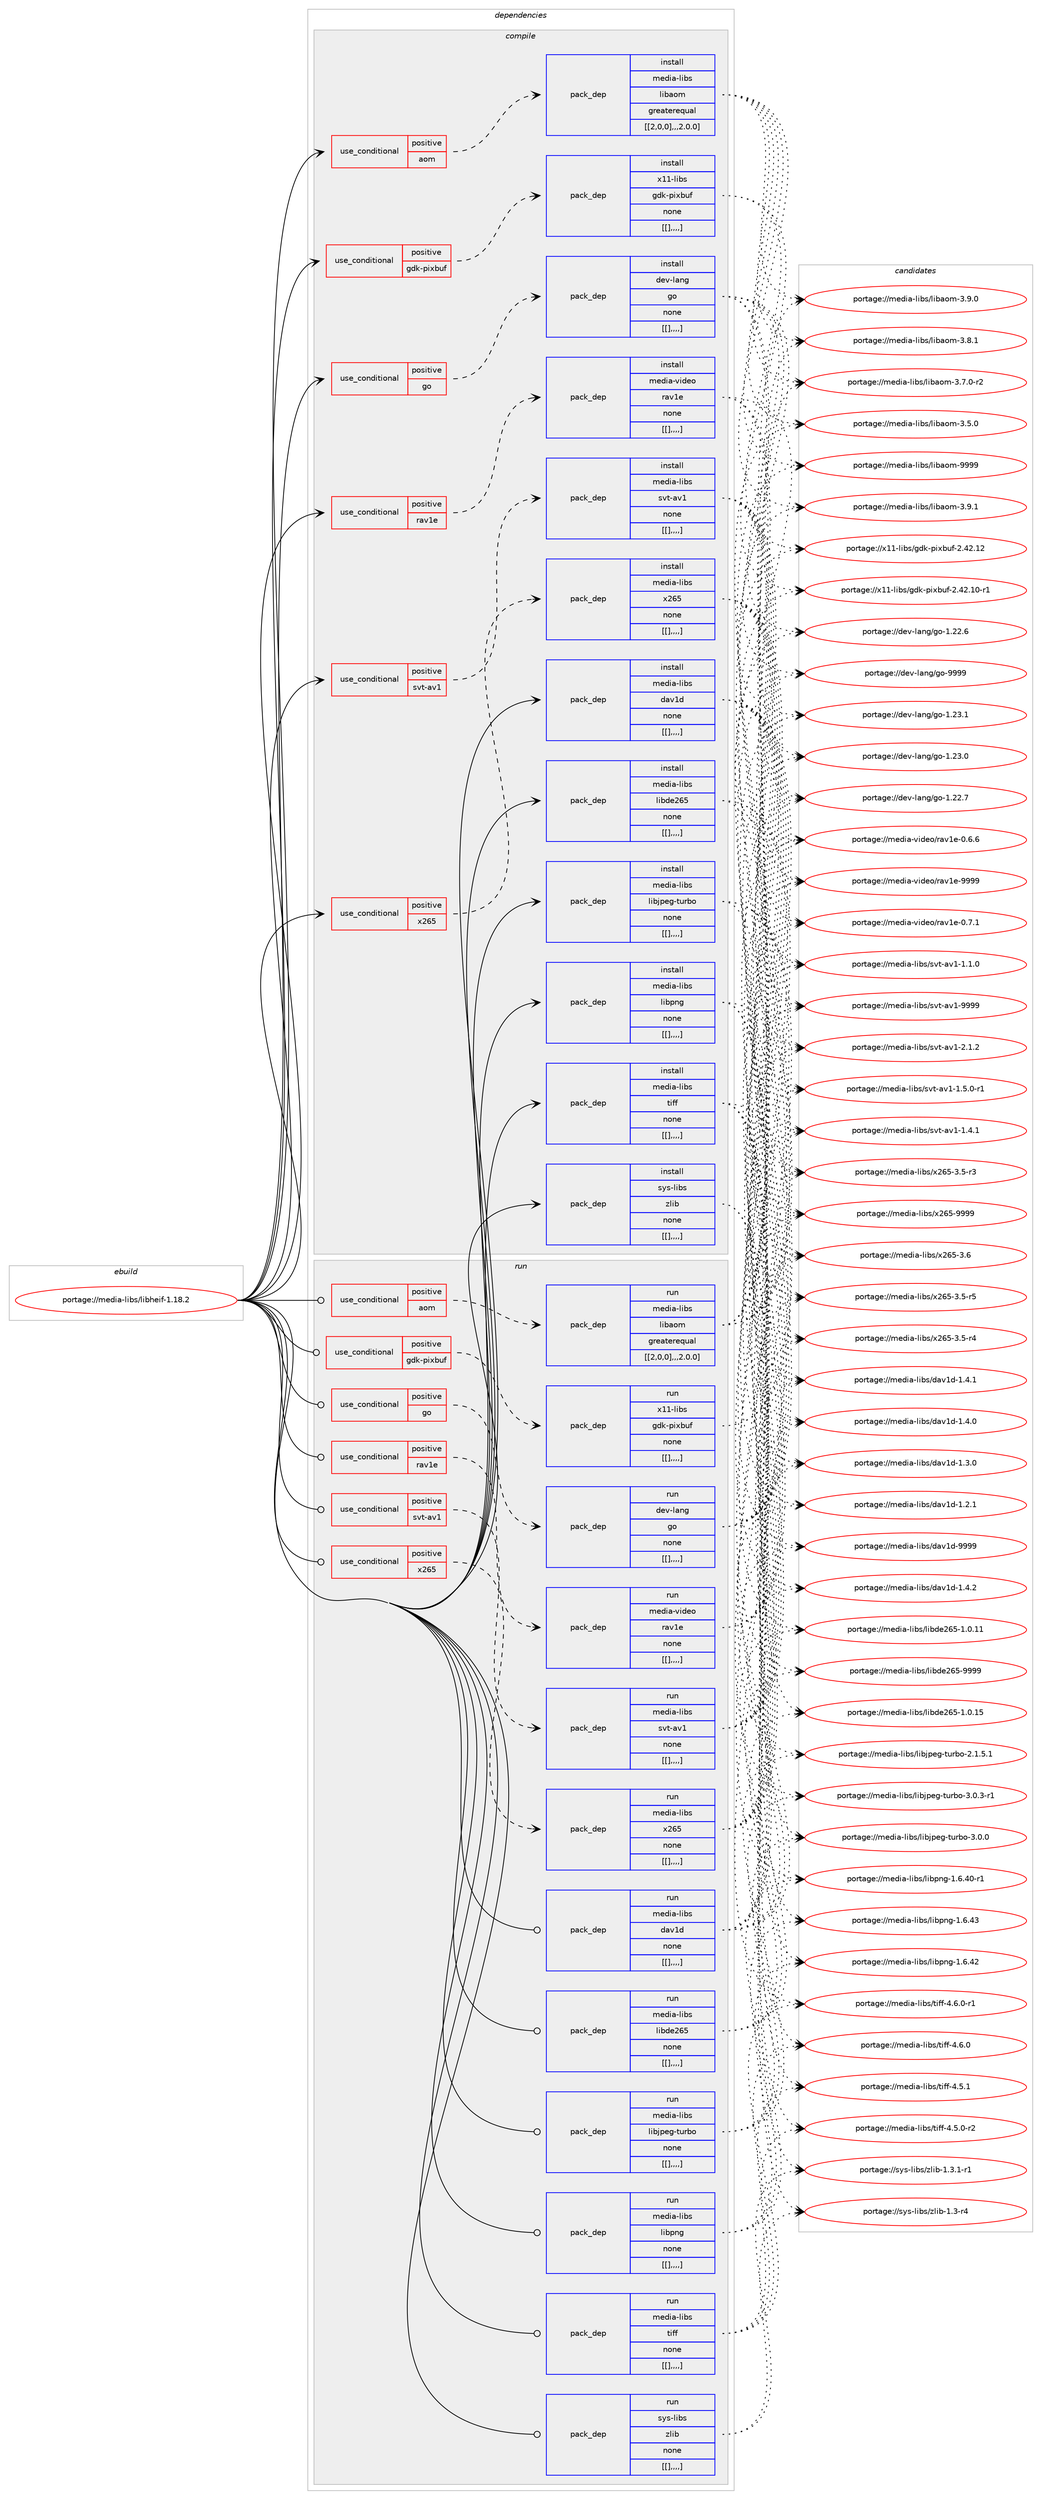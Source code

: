 digraph prolog {

# *************
# Graph options
# *************

newrank=true;
concentrate=true;
compound=true;
graph [rankdir=LR,fontname=Helvetica,fontsize=10,ranksep=1.5];#, ranksep=2.5, nodesep=0.2];
edge  [arrowhead=vee];
node  [fontname=Helvetica,fontsize=10];

# **********
# The ebuild
# **********

subgraph cluster_leftcol {
color=gray;
label=<<i>ebuild</i>>;
id [label="portage://media-libs/libheif-1.18.2", color=red, width=4, href="../media-libs/libheif-1.18.2.svg"];
}

# ****************
# The dependencies
# ****************

subgraph cluster_midcol {
color=gray;
label=<<i>dependencies</i>>;
subgraph cluster_compile {
fillcolor="#eeeeee";
style=filled;
label=<<i>compile</i>>;
subgraph cond78778 {
dependency314861 [label=<<TABLE BORDER="0" CELLBORDER="1" CELLSPACING="0" CELLPADDING="4"><TR><TD ROWSPAN="3" CELLPADDING="10">use_conditional</TD></TR><TR><TD>positive</TD></TR><TR><TD>aom</TD></TR></TABLE>>, shape=none, color=red];
subgraph pack233551 {
dependency314862 [label=<<TABLE BORDER="0" CELLBORDER="1" CELLSPACING="0" CELLPADDING="4" WIDTH="220"><TR><TD ROWSPAN="6" CELLPADDING="30">pack_dep</TD></TR><TR><TD WIDTH="110">install</TD></TR><TR><TD>media-libs</TD></TR><TR><TD>libaom</TD></TR><TR><TD>greaterequal</TD></TR><TR><TD>[[2,0,0],,,2.0.0]</TD></TR></TABLE>>, shape=none, color=blue];
}
dependency314861:e -> dependency314862:w [weight=20,style="dashed",arrowhead="vee"];
}
id:e -> dependency314861:w [weight=20,style="solid",arrowhead="vee"];
subgraph cond78779 {
dependency314863 [label=<<TABLE BORDER="0" CELLBORDER="1" CELLSPACING="0" CELLPADDING="4"><TR><TD ROWSPAN="3" CELLPADDING="10">use_conditional</TD></TR><TR><TD>positive</TD></TR><TR><TD>gdk-pixbuf</TD></TR></TABLE>>, shape=none, color=red];
subgraph pack233552 {
dependency314864 [label=<<TABLE BORDER="0" CELLBORDER="1" CELLSPACING="0" CELLPADDING="4" WIDTH="220"><TR><TD ROWSPAN="6" CELLPADDING="30">pack_dep</TD></TR><TR><TD WIDTH="110">install</TD></TR><TR><TD>x11-libs</TD></TR><TR><TD>gdk-pixbuf</TD></TR><TR><TD>none</TD></TR><TR><TD>[[],,,,]</TD></TR></TABLE>>, shape=none, color=blue];
}
dependency314863:e -> dependency314864:w [weight=20,style="dashed",arrowhead="vee"];
}
id:e -> dependency314863:w [weight=20,style="solid",arrowhead="vee"];
subgraph cond78780 {
dependency314865 [label=<<TABLE BORDER="0" CELLBORDER="1" CELLSPACING="0" CELLPADDING="4"><TR><TD ROWSPAN="3" CELLPADDING="10">use_conditional</TD></TR><TR><TD>positive</TD></TR><TR><TD>go</TD></TR></TABLE>>, shape=none, color=red];
subgraph pack233553 {
dependency314866 [label=<<TABLE BORDER="0" CELLBORDER="1" CELLSPACING="0" CELLPADDING="4" WIDTH="220"><TR><TD ROWSPAN="6" CELLPADDING="30">pack_dep</TD></TR><TR><TD WIDTH="110">install</TD></TR><TR><TD>dev-lang</TD></TR><TR><TD>go</TD></TR><TR><TD>none</TD></TR><TR><TD>[[],,,,]</TD></TR></TABLE>>, shape=none, color=blue];
}
dependency314865:e -> dependency314866:w [weight=20,style="dashed",arrowhead="vee"];
}
id:e -> dependency314865:w [weight=20,style="solid",arrowhead="vee"];
subgraph cond78781 {
dependency314867 [label=<<TABLE BORDER="0" CELLBORDER="1" CELLSPACING="0" CELLPADDING="4"><TR><TD ROWSPAN="3" CELLPADDING="10">use_conditional</TD></TR><TR><TD>positive</TD></TR><TR><TD>rav1e</TD></TR></TABLE>>, shape=none, color=red];
subgraph pack233554 {
dependency314868 [label=<<TABLE BORDER="0" CELLBORDER="1" CELLSPACING="0" CELLPADDING="4" WIDTH="220"><TR><TD ROWSPAN="6" CELLPADDING="30">pack_dep</TD></TR><TR><TD WIDTH="110">install</TD></TR><TR><TD>media-video</TD></TR><TR><TD>rav1e</TD></TR><TR><TD>none</TD></TR><TR><TD>[[],,,,]</TD></TR></TABLE>>, shape=none, color=blue];
}
dependency314867:e -> dependency314868:w [weight=20,style="dashed",arrowhead="vee"];
}
id:e -> dependency314867:w [weight=20,style="solid",arrowhead="vee"];
subgraph cond78782 {
dependency314869 [label=<<TABLE BORDER="0" CELLBORDER="1" CELLSPACING="0" CELLPADDING="4"><TR><TD ROWSPAN="3" CELLPADDING="10">use_conditional</TD></TR><TR><TD>positive</TD></TR><TR><TD>svt-av1</TD></TR></TABLE>>, shape=none, color=red];
subgraph pack233555 {
dependency314870 [label=<<TABLE BORDER="0" CELLBORDER="1" CELLSPACING="0" CELLPADDING="4" WIDTH="220"><TR><TD ROWSPAN="6" CELLPADDING="30">pack_dep</TD></TR><TR><TD WIDTH="110">install</TD></TR><TR><TD>media-libs</TD></TR><TR><TD>svt-av1</TD></TR><TR><TD>none</TD></TR><TR><TD>[[],,,,]</TD></TR></TABLE>>, shape=none, color=blue];
}
dependency314869:e -> dependency314870:w [weight=20,style="dashed",arrowhead="vee"];
}
id:e -> dependency314869:w [weight=20,style="solid",arrowhead="vee"];
subgraph cond78783 {
dependency314871 [label=<<TABLE BORDER="0" CELLBORDER="1" CELLSPACING="0" CELLPADDING="4"><TR><TD ROWSPAN="3" CELLPADDING="10">use_conditional</TD></TR><TR><TD>positive</TD></TR><TR><TD>x265</TD></TR></TABLE>>, shape=none, color=red];
subgraph pack233556 {
dependency314872 [label=<<TABLE BORDER="0" CELLBORDER="1" CELLSPACING="0" CELLPADDING="4" WIDTH="220"><TR><TD ROWSPAN="6" CELLPADDING="30">pack_dep</TD></TR><TR><TD WIDTH="110">install</TD></TR><TR><TD>media-libs</TD></TR><TR><TD>x265</TD></TR><TR><TD>none</TD></TR><TR><TD>[[],,,,]</TD></TR></TABLE>>, shape=none, color=blue];
}
dependency314871:e -> dependency314872:w [weight=20,style="dashed",arrowhead="vee"];
}
id:e -> dependency314871:w [weight=20,style="solid",arrowhead="vee"];
subgraph pack233557 {
dependency314873 [label=<<TABLE BORDER="0" CELLBORDER="1" CELLSPACING="0" CELLPADDING="4" WIDTH="220"><TR><TD ROWSPAN="6" CELLPADDING="30">pack_dep</TD></TR><TR><TD WIDTH="110">install</TD></TR><TR><TD>media-libs</TD></TR><TR><TD>dav1d</TD></TR><TR><TD>none</TD></TR><TR><TD>[[],,,,]</TD></TR></TABLE>>, shape=none, color=blue];
}
id:e -> dependency314873:w [weight=20,style="solid",arrowhead="vee"];
subgraph pack233558 {
dependency314874 [label=<<TABLE BORDER="0" CELLBORDER="1" CELLSPACING="0" CELLPADDING="4" WIDTH="220"><TR><TD ROWSPAN="6" CELLPADDING="30">pack_dep</TD></TR><TR><TD WIDTH="110">install</TD></TR><TR><TD>media-libs</TD></TR><TR><TD>libde265</TD></TR><TR><TD>none</TD></TR><TR><TD>[[],,,,]</TD></TR></TABLE>>, shape=none, color=blue];
}
id:e -> dependency314874:w [weight=20,style="solid",arrowhead="vee"];
subgraph pack233559 {
dependency314875 [label=<<TABLE BORDER="0" CELLBORDER="1" CELLSPACING="0" CELLPADDING="4" WIDTH="220"><TR><TD ROWSPAN="6" CELLPADDING="30">pack_dep</TD></TR><TR><TD WIDTH="110">install</TD></TR><TR><TD>media-libs</TD></TR><TR><TD>libjpeg-turbo</TD></TR><TR><TD>none</TD></TR><TR><TD>[[],,,,]</TD></TR></TABLE>>, shape=none, color=blue];
}
id:e -> dependency314875:w [weight=20,style="solid",arrowhead="vee"];
subgraph pack233560 {
dependency314876 [label=<<TABLE BORDER="0" CELLBORDER="1" CELLSPACING="0" CELLPADDING="4" WIDTH="220"><TR><TD ROWSPAN="6" CELLPADDING="30">pack_dep</TD></TR><TR><TD WIDTH="110">install</TD></TR><TR><TD>media-libs</TD></TR><TR><TD>libpng</TD></TR><TR><TD>none</TD></TR><TR><TD>[[],,,,]</TD></TR></TABLE>>, shape=none, color=blue];
}
id:e -> dependency314876:w [weight=20,style="solid",arrowhead="vee"];
subgraph pack233561 {
dependency314877 [label=<<TABLE BORDER="0" CELLBORDER="1" CELLSPACING="0" CELLPADDING="4" WIDTH="220"><TR><TD ROWSPAN="6" CELLPADDING="30">pack_dep</TD></TR><TR><TD WIDTH="110">install</TD></TR><TR><TD>media-libs</TD></TR><TR><TD>tiff</TD></TR><TR><TD>none</TD></TR><TR><TD>[[],,,,]</TD></TR></TABLE>>, shape=none, color=blue];
}
id:e -> dependency314877:w [weight=20,style="solid",arrowhead="vee"];
subgraph pack233562 {
dependency314878 [label=<<TABLE BORDER="0" CELLBORDER="1" CELLSPACING="0" CELLPADDING="4" WIDTH="220"><TR><TD ROWSPAN="6" CELLPADDING="30">pack_dep</TD></TR><TR><TD WIDTH="110">install</TD></TR><TR><TD>sys-libs</TD></TR><TR><TD>zlib</TD></TR><TR><TD>none</TD></TR><TR><TD>[[],,,,]</TD></TR></TABLE>>, shape=none, color=blue];
}
id:e -> dependency314878:w [weight=20,style="solid",arrowhead="vee"];
}
subgraph cluster_compileandrun {
fillcolor="#eeeeee";
style=filled;
label=<<i>compile and run</i>>;
}
subgraph cluster_run {
fillcolor="#eeeeee";
style=filled;
label=<<i>run</i>>;
subgraph cond78784 {
dependency314879 [label=<<TABLE BORDER="0" CELLBORDER="1" CELLSPACING="0" CELLPADDING="4"><TR><TD ROWSPAN="3" CELLPADDING="10">use_conditional</TD></TR><TR><TD>positive</TD></TR><TR><TD>aom</TD></TR></TABLE>>, shape=none, color=red];
subgraph pack233563 {
dependency314880 [label=<<TABLE BORDER="0" CELLBORDER="1" CELLSPACING="0" CELLPADDING="4" WIDTH="220"><TR><TD ROWSPAN="6" CELLPADDING="30">pack_dep</TD></TR><TR><TD WIDTH="110">run</TD></TR><TR><TD>media-libs</TD></TR><TR><TD>libaom</TD></TR><TR><TD>greaterequal</TD></TR><TR><TD>[[2,0,0],,,2.0.0]</TD></TR></TABLE>>, shape=none, color=blue];
}
dependency314879:e -> dependency314880:w [weight=20,style="dashed",arrowhead="vee"];
}
id:e -> dependency314879:w [weight=20,style="solid",arrowhead="odot"];
subgraph cond78785 {
dependency314881 [label=<<TABLE BORDER="0" CELLBORDER="1" CELLSPACING="0" CELLPADDING="4"><TR><TD ROWSPAN="3" CELLPADDING="10">use_conditional</TD></TR><TR><TD>positive</TD></TR><TR><TD>gdk-pixbuf</TD></TR></TABLE>>, shape=none, color=red];
subgraph pack233564 {
dependency314882 [label=<<TABLE BORDER="0" CELLBORDER="1" CELLSPACING="0" CELLPADDING="4" WIDTH="220"><TR><TD ROWSPAN="6" CELLPADDING="30">pack_dep</TD></TR><TR><TD WIDTH="110">run</TD></TR><TR><TD>x11-libs</TD></TR><TR><TD>gdk-pixbuf</TD></TR><TR><TD>none</TD></TR><TR><TD>[[],,,,]</TD></TR></TABLE>>, shape=none, color=blue];
}
dependency314881:e -> dependency314882:w [weight=20,style="dashed",arrowhead="vee"];
}
id:e -> dependency314881:w [weight=20,style="solid",arrowhead="odot"];
subgraph cond78786 {
dependency314883 [label=<<TABLE BORDER="0" CELLBORDER="1" CELLSPACING="0" CELLPADDING="4"><TR><TD ROWSPAN="3" CELLPADDING="10">use_conditional</TD></TR><TR><TD>positive</TD></TR><TR><TD>go</TD></TR></TABLE>>, shape=none, color=red];
subgraph pack233565 {
dependency314884 [label=<<TABLE BORDER="0" CELLBORDER="1" CELLSPACING="0" CELLPADDING="4" WIDTH="220"><TR><TD ROWSPAN="6" CELLPADDING="30">pack_dep</TD></TR><TR><TD WIDTH="110">run</TD></TR><TR><TD>dev-lang</TD></TR><TR><TD>go</TD></TR><TR><TD>none</TD></TR><TR><TD>[[],,,,]</TD></TR></TABLE>>, shape=none, color=blue];
}
dependency314883:e -> dependency314884:w [weight=20,style="dashed",arrowhead="vee"];
}
id:e -> dependency314883:w [weight=20,style="solid",arrowhead="odot"];
subgraph cond78787 {
dependency314885 [label=<<TABLE BORDER="0" CELLBORDER="1" CELLSPACING="0" CELLPADDING="4"><TR><TD ROWSPAN="3" CELLPADDING="10">use_conditional</TD></TR><TR><TD>positive</TD></TR><TR><TD>rav1e</TD></TR></TABLE>>, shape=none, color=red];
subgraph pack233566 {
dependency314886 [label=<<TABLE BORDER="0" CELLBORDER="1" CELLSPACING="0" CELLPADDING="4" WIDTH="220"><TR><TD ROWSPAN="6" CELLPADDING="30">pack_dep</TD></TR><TR><TD WIDTH="110">run</TD></TR><TR><TD>media-video</TD></TR><TR><TD>rav1e</TD></TR><TR><TD>none</TD></TR><TR><TD>[[],,,,]</TD></TR></TABLE>>, shape=none, color=blue];
}
dependency314885:e -> dependency314886:w [weight=20,style="dashed",arrowhead="vee"];
}
id:e -> dependency314885:w [weight=20,style="solid",arrowhead="odot"];
subgraph cond78788 {
dependency314887 [label=<<TABLE BORDER="0" CELLBORDER="1" CELLSPACING="0" CELLPADDING="4"><TR><TD ROWSPAN="3" CELLPADDING="10">use_conditional</TD></TR><TR><TD>positive</TD></TR><TR><TD>svt-av1</TD></TR></TABLE>>, shape=none, color=red];
subgraph pack233567 {
dependency314888 [label=<<TABLE BORDER="0" CELLBORDER="1" CELLSPACING="0" CELLPADDING="4" WIDTH="220"><TR><TD ROWSPAN="6" CELLPADDING="30">pack_dep</TD></TR><TR><TD WIDTH="110">run</TD></TR><TR><TD>media-libs</TD></TR><TR><TD>svt-av1</TD></TR><TR><TD>none</TD></TR><TR><TD>[[],,,,]</TD></TR></TABLE>>, shape=none, color=blue];
}
dependency314887:e -> dependency314888:w [weight=20,style="dashed",arrowhead="vee"];
}
id:e -> dependency314887:w [weight=20,style="solid",arrowhead="odot"];
subgraph cond78789 {
dependency314889 [label=<<TABLE BORDER="0" CELLBORDER="1" CELLSPACING="0" CELLPADDING="4"><TR><TD ROWSPAN="3" CELLPADDING="10">use_conditional</TD></TR><TR><TD>positive</TD></TR><TR><TD>x265</TD></TR></TABLE>>, shape=none, color=red];
subgraph pack233568 {
dependency314890 [label=<<TABLE BORDER="0" CELLBORDER="1" CELLSPACING="0" CELLPADDING="4" WIDTH="220"><TR><TD ROWSPAN="6" CELLPADDING="30">pack_dep</TD></TR><TR><TD WIDTH="110">run</TD></TR><TR><TD>media-libs</TD></TR><TR><TD>x265</TD></TR><TR><TD>none</TD></TR><TR><TD>[[],,,,]</TD></TR></TABLE>>, shape=none, color=blue];
}
dependency314889:e -> dependency314890:w [weight=20,style="dashed",arrowhead="vee"];
}
id:e -> dependency314889:w [weight=20,style="solid",arrowhead="odot"];
subgraph pack233569 {
dependency314891 [label=<<TABLE BORDER="0" CELLBORDER="1" CELLSPACING="0" CELLPADDING="4" WIDTH="220"><TR><TD ROWSPAN="6" CELLPADDING="30">pack_dep</TD></TR><TR><TD WIDTH="110">run</TD></TR><TR><TD>media-libs</TD></TR><TR><TD>dav1d</TD></TR><TR><TD>none</TD></TR><TR><TD>[[],,,,]</TD></TR></TABLE>>, shape=none, color=blue];
}
id:e -> dependency314891:w [weight=20,style="solid",arrowhead="odot"];
subgraph pack233570 {
dependency314892 [label=<<TABLE BORDER="0" CELLBORDER="1" CELLSPACING="0" CELLPADDING="4" WIDTH="220"><TR><TD ROWSPAN="6" CELLPADDING="30">pack_dep</TD></TR><TR><TD WIDTH="110">run</TD></TR><TR><TD>media-libs</TD></TR><TR><TD>libde265</TD></TR><TR><TD>none</TD></TR><TR><TD>[[],,,,]</TD></TR></TABLE>>, shape=none, color=blue];
}
id:e -> dependency314892:w [weight=20,style="solid",arrowhead="odot"];
subgraph pack233571 {
dependency314893 [label=<<TABLE BORDER="0" CELLBORDER="1" CELLSPACING="0" CELLPADDING="4" WIDTH="220"><TR><TD ROWSPAN="6" CELLPADDING="30">pack_dep</TD></TR><TR><TD WIDTH="110">run</TD></TR><TR><TD>media-libs</TD></TR><TR><TD>libjpeg-turbo</TD></TR><TR><TD>none</TD></TR><TR><TD>[[],,,,]</TD></TR></TABLE>>, shape=none, color=blue];
}
id:e -> dependency314893:w [weight=20,style="solid",arrowhead="odot"];
subgraph pack233572 {
dependency314894 [label=<<TABLE BORDER="0" CELLBORDER="1" CELLSPACING="0" CELLPADDING="4" WIDTH="220"><TR><TD ROWSPAN="6" CELLPADDING="30">pack_dep</TD></TR><TR><TD WIDTH="110">run</TD></TR><TR><TD>media-libs</TD></TR><TR><TD>libpng</TD></TR><TR><TD>none</TD></TR><TR><TD>[[],,,,]</TD></TR></TABLE>>, shape=none, color=blue];
}
id:e -> dependency314894:w [weight=20,style="solid",arrowhead="odot"];
subgraph pack233573 {
dependency314895 [label=<<TABLE BORDER="0" CELLBORDER="1" CELLSPACING="0" CELLPADDING="4" WIDTH="220"><TR><TD ROWSPAN="6" CELLPADDING="30">pack_dep</TD></TR><TR><TD WIDTH="110">run</TD></TR><TR><TD>media-libs</TD></TR><TR><TD>tiff</TD></TR><TR><TD>none</TD></TR><TR><TD>[[],,,,]</TD></TR></TABLE>>, shape=none, color=blue];
}
id:e -> dependency314895:w [weight=20,style="solid",arrowhead="odot"];
subgraph pack233574 {
dependency314896 [label=<<TABLE BORDER="0" CELLBORDER="1" CELLSPACING="0" CELLPADDING="4" WIDTH="220"><TR><TD ROWSPAN="6" CELLPADDING="30">pack_dep</TD></TR><TR><TD WIDTH="110">run</TD></TR><TR><TD>sys-libs</TD></TR><TR><TD>zlib</TD></TR><TR><TD>none</TD></TR><TR><TD>[[],,,,]</TD></TR></TABLE>>, shape=none, color=blue];
}
id:e -> dependency314896:w [weight=20,style="solid",arrowhead="odot"];
}
}

# **************
# The candidates
# **************

subgraph cluster_choices {
rank=same;
color=gray;
label=<<i>candidates</i>>;

subgraph choice233551 {
color=black;
nodesep=1;
choice1091011001059745108105981154710810598971111094557575757 [label="portage://media-libs/libaom-9999", color=red, width=4,href="../media-libs/libaom-9999.svg"];
choice109101100105974510810598115471081059897111109455146574649 [label="portage://media-libs/libaom-3.9.1", color=red, width=4,href="../media-libs/libaom-3.9.1.svg"];
choice109101100105974510810598115471081059897111109455146574648 [label="portage://media-libs/libaom-3.9.0", color=red, width=4,href="../media-libs/libaom-3.9.0.svg"];
choice109101100105974510810598115471081059897111109455146564649 [label="portage://media-libs/libaom-3.8.1", color=red, width=4,href="../media-libs/libaom-3.8.1.svg"];
choice1091011001059745108105981154710810598971111094551465546484511450 [label="portage://media-libs/libaom-3.7.0-r2", color=red, width=4,href="../media-libs/libaom-3.7.0-r2.svg"];
choice109101100105974510810598115471081059897111109455146534648 [label="portage://media-libs/libaom-3.5.0", color=red, width=4,href="../media-libs/libaom-3.5.0.svg"];
dependency314862:e -> choice1091011001059745108105981154710810598971111094557575757:w [style=dotted,weight="100"];
dependency314862:e -> choice109101100105974510810598115471081059897111109455146574649:w [style=dotted,weight="100"];
dependency314862:e -> choice109101100105974510810598115471081059897111109455146574648:w [style=dotted,weight="100"];
dependency314862:e -> choice109101100105974510810598115471081059897111109455146564649:w [style=dotted,weight="100"];
dependency314862:e -> choice1091011001059745108105981154710810598971111094551465546484511450:w [style=dotted,weight="100"];
dependency314862:e -> choice109101100105974510810598115471081059897111109455146534648:w [style=dotted,weight="100"];
}
subgraph choice233552 {
color=black;
nodesep=1;
choice120494945108105981154710310010745112105120981171024550465250464950 [label="portage://x11-libs/gdk-pixbuf-2.42.12", color=red, width=4,href="../x11-libs/gdk-pixbuf-2.42.12.svg"];
choice1204949451081059811547103100107451121051209811710245504652504649484511449 [label="portage://x11-libs/gdk-pixbuf-2.42.10-r1", color=red, width=4,href="../x11-libs/gdk-pixbuf-2.42.10-r1.svg"];
dependency314864:e -> choice120494945108105981154710310010745112105120981171024550465250464950:w [style=dotted,weight="100"];
dependency314864:e -> choice1204949451081059811547103100107451121051209811710245504652504649484511449:w [style=dotted,weight="100"];
}
subgraph choice233553 {
color=black;
nodesep=1;
choice1001011184510897110103471031114557575757 [label="portage://dev-lang/go-9999", color=red, width=4,href="../dev-lang/go-9999.svg"];
choice10010111845108971101034710311145494650514649 [label="portage://dev-lang/go-1.23.1", color=red, width=4,href="../dev-lang/go-1.23.1.svg"];
choice10010111845108971101034710311145494650514648 [label="portage://dev-lang/go-1.23.0", color=red, width=4,href="../dev-lang/go-1.23.0.svg"];
choice10010111845108971101034710311145494650504655 [label="portage://dev-lang/go-1.22.7", color=red, width=4,href="../dev-lang/go-1.22.7.svg"];
choice10010111845108971101034710311145494650504654 [label="portage://dev-lang/go-1.22.6", color=red, width=4,href="../dev-lang/go-1.22.6.svg"];
dependency314866:e -> choice1001011184510897110103471031114557575757:w [style=dotted,weight="100"];
dependency314866:e -> choice10010111845108971101034710311145494650514649:w [style=dotted,weight="100"];
dependency314866:e -> choice10010111845108971101034710311145494650514648:w [style=dotted,weight="100"];
dependency314866:e -> choice10010111845108971101034710311145494650504655:w [style=dotted,weight="100"];
dependency314866:e -> choice10010111845108971101034710311145494650504654:w [style=dotted,weight="100"];
}
subgraph choice233554 {
color=black;
nodesep=1;
choice10910110010597451181051001011114711497118491014557575757 [label="portage://media-video/rav1e-9999", color=red, width=4,href="../media-video/rav1e-9999.svg"];
choice1091011001059745118105100101111471149711849101454846554649 [label="portage://media-video/rav1e-0.7.1", color=red, width=4,href="../media-video/rav1e-0.7.1.svg"];
choice1091011001059745118105100101111471149711849101454846544654 [label="portage://media-video/rav1e-0.6.6", color=red, width=4,href="../media-video/rav1e-0.6.6.svg"];
dependency314868:e -> choice10910110010597451181051001011114711497118491014557575757:w [style=dotted,weight="100"];
dependency314868:e -> choice1091011001059745118105100101111471149711849101454846554649:w [style=dotted,weight="100"];
dependency314868:e -> choice1091011001059745118105100101111471149711849101454846544654:w [style=dotted,weight="100"];
}
subgraph choice233555 {
color=black;
nodesep=1;
choice109101100105974510810598115471151181164597118494557575757 [label="portage://media-libs/svt-av1-9999", color=red, width=4,href="../media-libs/svt-av1-9999.svg"];
choice10910110010597451081059811547115118116459711849455046494650 [label="portage://media-libs/svt-av1-2.1.2", color=red, width=4,href="../media-libs/svt-av1-2.1.2.svg"];
choice109101100105974510810598115471151181164597118494549465346484511449 [label="portage://media-libs/svt-av1-1.5.0-r1", color=red, width=4,href="../media-libs/svt-av1-1.5.0-r1.svg"];
choice10910110010597451081059811547115118116459711849454946524649 [label="portage://media-libs/svt-av1-1.4.1", color=red, width=4,href="../media-libs/svt-av1-1.4.1.svg"];
choice10910110010597451081059811547115118116459711849454946494648 [label="portage://media-libs/svt-av1-1.1.0", color=red, width=4,href="../media-libs/svt-av1-1.1.0.svg"];
dependency314870:e -> choice109101100105974510810598115471151181164597118494557575757:w [style=dotted,weight="100"];
dependency314870:e -> choice10910110010597451081059811547115118116459711849455046494650:w [style=dotted,weight="100"];
dependency314870:e -> choice109101100105974510810598115471151181164597118494549465346484511449:w [style=dotted,weight="100"];
dependency314870:e -> choice10910110010597451081059811547115118116459711849454946524649:w [style=dotted,weight="100"];
dependency314870:e -> choice10910110010597451081059811547115118116459711849454946494648:w [style=dotted,weight="100"];
}
subgraph choice233556 {
color=black;
nodesep=1;
choice109101100105974510810598115471205054534557575757 [label="portage://media-libs/x265-9999", color=red, width=4,href="../media-libs/x265-9999.svg"];
choice1091011001059745108105981154712050545345514654 [label="portage://media-libs/x265-3.6", color=red, width=4,href="../media-libs/x265-3.6.svg"];
choice10910110010597451081059811547120505453455146534511453 [label="portage://media-libs/x265-3.5-r5", color=red, width=4,href="../media-libs/x265-3.5-r5.svg"];
choice10910110010597451081059811547120505453455146534511452 [label="portage://media-libs/x265-3.5-r4", color=red, width=4,href="../media-libs/x265-3.5-r4.svg"];
choice10910110010597451081059811547120505453455146534511451 [label="portage://media-libs/x265-3.5-r3", color=red, width=4,href="../media-libs/x265-3.5-r3.svg"];
dependency314872:e -> choice109101100105974510810598115471205054534557575757:w [style=dotted,weight="100"];
dependency314872:e -> choice1091011001059745108105981154712050545345514654:w [style=dotted,weight="100"];
dependency314872:e -> choice10910110010597451081059811547120505453455146534511453:w [style=dotted,weight="100"];
dependency314872:e -> choice10910110010597451081059811547120505453455146534511452:w [style=dotted,weight="100"];
dependency314872:e -> choice10910110010597451081059811547120505453455146534511451:w [style=dotted,weight="100"];
}
subgraph choice233557 {
color=black;
nodesep=1;
choice1091011001059745108105981154710097118491004557575757 [label="portage://media-libs/dav1d-9999", color=red, width=4,href="../media-libs/dav1d-9999.svg"];
choice109101100105974510810598115471009711849100454946524650 [label="portage://media-libs/dav1d-1.4.2", color=red, width=4,href="../media-libs/dav1d-1.4.2.svg"];
choice109101100105974510810598115471009711849100454946524649 [label="portage://media-libs/dav1d-1.4.1", color=red, width=4,href="../media-libs/dav1d-1.4.1.svg"];
choice109101100105974510810598115471009711849100454946524648 [label="portage://media-libs/dav1d-1.4.0", color=red, width=4,href="../media-libs/dav1d-1.4.0.svg"];
choice109101100105974510810598115471009711849100454946514648 [label="portage://media-libs/dav1d-1.3.0", color=red, width=4,href="../media-libs/dav1d-1.3.0.svg"];
choice109101100105974510810598115471009711849100454946504649 [label="portage://media-libs/dav1d-1.2.1", color=red, width=4,href="../media-libs/dav1d-1.2.1.svg"];
dependency314873:e -> choice1091011001059745108105981154710097118491004557575757:w [style=dotted,weight="100"];
dependency314873:e -> choice109101100105974510810598115471009711849100454946524650:w [style=dotted,weight="100"];
dependency314873:e -> choice109101100105974510810598115471009711849100454946524649:w [style=dotted,weight="100"];
dependency314873:e -> choice109101100105974510810598115471009711849100454946524648:w [style=dotted,weight="100"];
dependency314873:e -> choice109101100105974510810598115471009711849100454946514648:w [style=dotted,weight="100"];
dependency314873:e -> choice109101100105974510810598115471009711849100454946504649:w [style=dotted,weight="100"];
}
subgraph choice233558 {
color=black;
nodesep=1;
choice10910110010597451081059811547108105981001015054534557575757 [label="portage://media-libs/libde265-9999", color=red, width=4,href="../media-libs/libde265-9999.svg"];
choice109101100105974510810598115471081059810010150545345494648464953 [label="portage://media-libs/libde265-1.0.15", color=red, width=4,href="../media-libs/libde265-1.0.15.svg"];
choice109101100105974510810598115471081059810010150545345494648464949 [label="portage://media-libs/libde265-1.0.11", color=red, width=4,href="../media-libs/libde265-1.0.11.svg"];
dependency314874:e -> choice10910110010597451081059811547108105981001015054534557575757:w [style=dotted,weight="100"];
dependency314874:e -> choice109101100105974510810598115471081059810010150545345494648464953:w [style=dotted,weight="100"];
dependency314874:e -> choice109101100105974510810598115471081059810010150545345494648464949:w [style=dotted,weight="100"];
}
subgraph choice233559 {
color=black;
nodesep=1;
choice109101100105974510810598115471081059810611210110345116117114981114551464846514511449 [label="portage://media-libs/libjpeg-turbo-3.0.3-r1", color=red, width=4,href="../media-libs/libjpeg-turbo-3.0.3-r1.svg"];
choice10910110010597451081059811547108105981061121011034511611711498111455146484648 [label="portage://media-libs/libjpeg-turbo-3.0.0", color=red, width=4,href="../media-libs/libjpeg-turbo-3.0.0.svg"];
choice109101100105974510810598115471081059810611210110345116117114981114550464946534649 [label="portage://media-libs/libjpeg-turbo-2.1.5.1", color=red, width=4,href="../media-libs/libjpeg-turbo-2.1.5.1.svg"];
dependency314875:e -> choice109101100105974510810598115471081059810611210110345116117114981114551464846514511449:w [style=dotted,weight="100"];
dependency314875:e -> choice10910110010597451081059811547108105981061121011034511611711498111455146484648:w [style=dotted,weight="100"];
dependency314875:e -> choice109101100105974510810598115471081059810611210110345116117114981114550464946534649:w [style=dotted,weight="100"];
}
subgraph choice233560 {
color=black;
nodesep=1;
choice109101100105974510810598115471081059811211010345494654465251 [label="portage://media-libs/libpng-1.6.43", color=red, width=4,href="../media-libs/libpng-1.6.43.svg"];
choice109101100105974510810598115471081059811211010345494654465250 [label="portage://media-libs/libpng-1.6.42", color=red, width=4,href="../media-libs/libpng-1.6.42.svg"];
choice1091011001059745108105981154710810598112110103454946544652484511449 [label="portage://media-libs/libpng-1.6.40-r1", color=red, width=4,href="../media-libs/libpng-1.6.40-r1.svg"];
dependency314876:e -> choice109101100105974510810598115471081059811211010345494654465251:w [style=dotted,weight="100"];
dependency314876:e -> choice109101100105974510810598115471081059811211010345494654465250:w [style=dotted,weight="100"];
dependency314876:e -> choice1091011001059745108105981154710810598112110103454946544652484511449:w [style=dotted,weight="100"];
}
subgraph choice233561 {
color=black;
nodesep=1;
choice109101100105974510810598115471161051021024552465446484511449 [label="portage://media-libs/tiff-4.6.0-r1", color=red, width=4,href="../media-libs/tiff-4.6.0-r1.svg"];
choice10910110010597451081059811547116105102102455246544648 [label="portage://media-libs/tiff-4.6.0", color=red, width=4,href="../media-libs/tiff-4.6.0.svg"];
choice10910110010597451081059811547116105102102455246534649 [label="portage://media-libs/tiff-4.5.1", color=red, width=4,href="../media-libs/tiff-4.5.1.svg"];
choice109101100105974510810598115471161051021024552465346484511450 [label="portage://media-libs/tiff-4.5.0-r2", color=red, width=4,href="../media-libs/tiff-4.5.0-r2.svg"];
dependency314877:e -> choice109101100105974510810598115471161051021024552465446484511449:w [style=dotted,weight="100"];
dependency314877:e -> choice10910110010597451081059811547116105102102455246544648:w [style=dotted,weight="100"];
dependency314877:e -> choice10910110010597451081059811547116105102102455246534649:w [style=dotted,weight="100"];
dependency314877:e -> choice109101100105974510810598115471161051021024552465346484511450:w [style=dotted,weight="100"];
}
subgraph choice233562 {
color=black;
nodesep=1;
choice115121115451081059811547122108105984549465146494511449 [label="portage://sys-libs/zlib-1.3.1-r1", color=red, width=4,href="../sys-libs/zlib-1.3.1-r1.svg"];
choice11512111545108105981154712210810598454946514511452 [label="portage://sys-libs/zlib-1.3-r4", color=red, width=4,href="../sys-libs/zlib-1.3-r4.svg"];
dependency314878:e -> choice115121115451081059811547122108105984549465146494511449:w [style=dotted,weight="100"];
dependency314878:e -> choice11512111545108105981154712210810598454946514511452:w [style=dotted,weight="100"];
}
subgraph choice233563 {
color=black;
nodesep=1;
choice1091011001059745108105981154710810598971111094557575757 [label="portage://media-libs/libaom-9999", color=red, width=4,href="../media-libs/libaom-9999.svg"];
choice109101100105974510810598115471081059897111109455146574649 [label="portage://media-libs/libaom-3.9.1", color=red, width=4,href="../media-libs/libaom-3.9.1.svg"];
choice109101100105974510810598115471081059897111109455146574648 [label="portage://media-libs/libaom-3.9.0", color=red, width=4,href="../media-libs/libaom-3.9.0.svg"];
choice109101100105974510810598115471081059897111109455146564649 [label="portage://media-libs/libaom-3.8.1", color=red, width=4,href="../media-libs/libaom-3.8.1.svg"];
choice1091011001059745108105981154710810598971111094551465546484511450 [label="portage://media-libs/libaom-3.7.0-r2", color=red, width=4,href="../media-libs/libaom-3.7.0-r2.svg"];
choice109101100105974510810598115471081059897111109455146534648 [label="portage://media-libs/libaom-3.5.0", color=red, width=4,href="../media-libs/libaom-3.5.0.svg"];
dependency314880:e -> choice1091011001059745108105981154710810598971111094557575757:w [style=dotted,weight="100"];
dependency314880:e -> choice109101100105974510810598115471081059897111109455146574649:w [style=dotted,weight="100"];
dependency314880:e -> choice109101100105974510810598115471081059897111109455146574648:w [style=dotted,weight="100"];
dependency314880:e -> choice109101100105974510810598115471081059897111109455146564649:w [style=dotted,weight="100"];
dependency314880:e -> choice1091011001059745108105981154710810598971111094551465546484511450:w [style=dotted,weight="100"];
dependency314880:e -> choice109101100105974510810598115471081059897111109455146534648:w [style=dotted,weight="100"];
}
subgraph choice233564 {
color=black;
nodesep=1;
choice120494945108105981154710310010745112105120981171024550465250464950 [label="portage://x11-libs/gdk-pixbuf-2.42.12", color=red, width=4,href="../x11-libs/gdk-pixbuf-2.42.12.svg"];
choice1204949451081059811547103100107451121051209811710245504652504649484511449 [label="portage://x11-libs/gdk-pixbuf-2.42.10-r1", color=red, width=4,href="../x11-libs/gdk-pixbuf-2.42.10-r1.svg"];
dependency314882:e -> choice120494945108105981154710310010745112105120981171024550465250464950:w [style=dotted,weight="100"];
dependency314882:e -> choice1204949451081059811547103100107451121051209811710245504652504649484511449:w [style=dotted,weight="100"];
}
subgraph choice233565 {
color=black;
nodesep=1;
choice1001011184510897110103471031114557575757 [label="portage://dev-lang/go-9999", color=red, width=4,href="../dev-lang/go-9999.svg"];
choice10010111845108971101034710311145494650514649 [label="portage://dev-lang/go-1.23.1", color=red, width=4,href="../dev-lang/go-1.23.1.svg"];
choice10010111845108971101034710311145494650514648 [label="portage://dev-lang/go-1.23.0", color=red, width=4,href="../dev-lang/go-1.23.0.svg"];
choice10010111845108971101034710311145494650504655 [label="portage://dev-lang/go-1.22.7", color=red, width=4,href="../dev-lang/go-1.22.7.svg"];
choice10010111845108971101034710311145494650504654 [label="portage://dev-lang/go-1.22.6", color=red, width=4,href="../dev-lang/go-1.22.6.svg"];
dependency314884:e -> choice1001011184510897110103471031114557575757:w [style=dotted,weight="100"];
dependency314884:e -> choice10010111845108971101034710311145494650514649:w [style=dotted,weight="100"];
dependency314884:e -> choice10010111845108971101034710311145494650514648:w [style=dotted,weight="100"];
dependency314884:e -> choice10010111845108971101034710311145494650504655:w [style=dotted,weight="100"];
dependency314884:e -> choice10010111845108971101034710311145494650504654:w [style=dotted,weight="100"];
}
subgraph choice233566 {
color=black;
nodesep=1;
choice10910110010597451181051001011114711497118491014557575757 [label="portage://media-video/rav1e-9999", color=red, width=4,href="../media-video/rav1e-9999.svg"];
choice1091011001059745118105100101111471149711849101454846554649 [label="portage://media-video/rav1e-0.7.1", color=red, width=4,href="../media-video/rav1e-0.7.1.svg"];
choice1091011001059745118105100101111471149711849101454846544654 [label="portage://media-video/rav1e-0.6.6", color=red, width=4,href="../media-video/rav1e-0.6.6.svg"];
dependency314886:e -> choice10910110010597451181051001011114711497118491014557575757:w [style=dotted,weight="100"];
dependency314886:e -> choice1091011001059745118105100101111471149711849101454846554649:w [style=dotted,weight="100"];
dependency314886:e -> choice1091011001059745118105100101111471149711849101454846544654:w [style=dotted,weight="100"];
}
subgraph choice233567 {
color=black;
nodesep=1;
choice109101100105974510810598115471151181164597118494557575757 [label="portage://media-libs/svt-av1-9999", color=red, width=4,href="../media-libs/svt-av1-9999.svg"];
choice10910110010597451081059811547115118116459711849455046494650 [label="portage://media-libs/svt-av1-2.1.2", color=red, width=4,href="../media-libs/svt-av1-2.1.2.svg"];
choice109101100105974510810598115471151181164597118494549465346484511449 [label="portage://media-libs/svt-av1-1.5.0-r1", color=red, width=4,href="../media-libs/svt-av1-1.5.0-r1.svg"];
choice10910110010597451081059811547115118116459711849454946524649 [label="portage://media-libs/svt-av1-1.4.1", color=red, width=4,href="../media-libs/svt-av1-1.4.1.svg"];
choice10910110010597451081059811547115118116459711849454946494648 [label="portage://media-libs/svt-av1-1.1.0", color=red, width=4,href="../media-libs/svt-av1-1.1.0.svg"];
dependency314888:e -> choice109101100105974510810598115471151181164597118494557575757:w [style=dotted,weight="100"];
dependency314888:e -> choice10910110010597451081059811547115118116459711849455046494650:w [style=dotted,weight="100"];
dependency314888:e -> choice109101100105974510810598115471151181164597118494549465346484511449:w [style=dotted,weight="100"];
dependency314888:e -> choice10910110010597451081059811547115118116459711849454946524649:w [style=dotted,weight="100"];
dependency314888:e -> choice10910110010597451081059811547115118116459711849454946494648:w [style=dotted,weight="100"];
}
subgraph choice233568 {
color=black;
nodesep=1;
choice109101100105974510810598115471205054534557575757 [label="portage://media-libs/x265-9999", color=red, width=4,href="../media-libs/x265-9999.svg"];
choice1091011001059745108105981154712050545345514654 [label="portage://media-libs/x265-3.6", color=red, width=4,href="../media-libs/x265-3.6.svg"];
choice10910110010597451081059811547120505453455146534511453 [label="portage://media-libs/x265-3.5-r5", color=red, width=4,href="../media-libs/x265-3.5-r5.svg"];
choice10910110010597451081059811547120505453455146534511452 [label="portage://media-libs/x265-3.5-r4", color=red, width=4,href="../media-libs/x265-3.5-r4.svg"];
choice10910110010597451081059811547120505453455146534511451 [label="portage://media-libs/x265-3.5-r3", color=red, width=4,href="../media-libs/x265-3.5-r3.svg"];
dependency314890:e -> choice109101100105974510810598115471205054534557575757:w [style=dotted,weight="100"];
dependency314890:e -> choice1091011001059745108105981154712050545345514654:w [style=dotted,weight="100"];
dependency314890:e -> choice10910110010597451081059811547120505453455146534511453:w [style=dotted,weight="100"];
dependency314890:e -> choice10910110010597451081059811547120505453455146534511452:w [style=dotted,weight="100"];
dependency314890:e -> choice10910110010597451081059811547120505453455146534511451:w [style=dotted,weight="100"];
}
subgraph choice233569 {
color=black;
nodesep=1;
choice1091011001059745108105981154710097118491004557575757 [label="portage://media-libs/dav1d-9999", color=red, width=4,href="../media-libs/dav1d-9999.svg"];
choice109101100105974510810598115471009711849100454946524650 [label="portage://media-libs/dav1d-1.4.2", color=red, width=4,href="../media-libs/dav1d-1.4.2.svg"];
choice109101100105974510810598115471009711849100454946524649 [label="portage://media-libs/dav1d-1.4.1", color=red, width=4,href="../media-libs/dav1d-1.4.1.svg"];
choice109101100105974510810598115471009711849100454946524648 [label="portage://media-libs/dav1d-1.4.0", color=red, width=4,href="../media-libs/dav1d-1.4.0.svg"];
choice109101100105974510810598115471009711849100454946514648 [label="portage://media-libs/dav1d-1.3.0", color=red, width=4,href="../media-libs/dav1d-1.3.0.svg"];
choice109101100105974510810598115471009711849100454946504649 [label="portage://media-libs/dav1d-1.2.1", color=red, width=4,href="../media-libs/dav1d-1.2.1.svg"];
dependency314891:e -> choice1091011001059745108105981154710097118491004557575757:w [style=dotted,weight="100"];
dependency314891:e -> choice109101100105974510810598115471009711849100454946524650:w [style=dotted,weight="100"];
dependency314891:e -> choice109101100105974510810598115471009711849100454946524649:w [style=dotted,weight="100"];
dependency314891:e -> choice109101100105974510810598115471009711849100454946524648:w [style=dotted,weight="100"];
dependency314891:e -> choice109101100105974510810598115471009711849100454946514648:w [style=dotted,weight="100"];
dependency314891:e -> choice109101100105974510810598115471009711849100454946504649:w [style=dotted,weight="100"];
}
subgraph choice233570 {
color=black;
nodesep=1;
choice10910110010597451081059811547108105981001015054534557575757 [label="portage://media-libs/libde265-9999", color=red, width=4,href="../media-libs/libde265-9999.svg"];
choice109101100105974510810598115471081059810010150545345494648464953 [label="portage://media-libs/libde265-1.0.15", color=red, width=4,href="../media-libs/libde265-1.0.15.svg"];
choice109101100105974510810598115471081059810010150545345494648464949 [label="portage://media-libs/libde265-1.0.11", color=red, width=4,href="../media-libs/libde265-1.0.11.svg"];
dependency314892:e -> choice10910110010597451081059811547108105981001015054534557575757:w [style=dotted,weight="100"];
dependency314892:e -> choice109101100105974510810598115471081059810010150545345494648464953:w [style=dotted,weight="100"];
dependency314892:e -> choice109101100105974510810598115471081059810010150545345494648464949:w [style=dotted,weight="100"];
}
subgraph choice233571 {
color=black;
nodesep=1;
choice109101100105974510810598115471081059810611210110345116117114981114551464846514511449 [label="portage://media-libs/libjpeg-turbo-3.0.3-r1", color=red, width=4,href="../media-libs/libjpeg-turbo-3.0.3-r1.svg"];
choice10910110010597451081059811547108105981061121011034511611711498111455146484648 [label="portage://media-libs/libjpeg-turbo-3.0.0", color=red, width=4,href="../media-libs/libjpeg-turbo-3.0.0.svg"];
choice109101100105974510810598115471081059810611210110345116117114981114550464946534649 [label="portage://media-libs/libjpeg-turbo-2.1.5.1", color=red, width=4,href="../media-libs/libjpeg-turbo-2.1.5.1.svg"];
dependency314893:e -> choice109101100105974510810598115471081059810611210110345116117114981114551464846514511449:w [style=dotted,weight="100"];
dependency314893:e -> choice10910110010597451081059811547108105981061121011034511611711498111455146484648:w [style=dotted,weight="100"];
dependency314893:e -> choice109101100105974510810598115471081059810611210110345116117114981114550464946534649:w [style=dotted,weight="100"];
}
subgraph choice233572 {
color=black;
nodesep=1;
choice109101100105974510810598115471081059811211010345494654465251 [label="portage://media-libs/libpng-1.6.43", color=red, width=4,href="../media-libs/libpng-1.6.43.svg"];
choice109101100105974510810598115471081059811211010345494654465250 [label="portage://media-libs/libpng-1.6.42", color=red, width=4,href="../media-libs/libpng-1.6.42.svg"];
choice1091011001059745108105981154710810598112110103454946544652484511449 [label="portage://media-libs/libpng-1.6.40-r1", color=red, width=4,href="../media-libs/libpng-1.6.40-r1.svg"];
dependency314894:e -> choice109101100105974510810598115471081059811211010345494654465251:w [style=dotted,weight="100"];
dependency314894:e -> choice109101100105974510810598115471081059811211010345494654465250:w [style=dotted,weight="100"];
dependency314894:e -> choice1091011001059745108105981154710810598112110103454946544652484511449:w [style=dotted,weight="100"];
}
subgraph choice233573 {
color=black;
nodesep=1;
choice109101100105974510810598115471161051021024552465446484511449 [label="portage://media-libs/tiff-4.6.0-r1", color=red, width=4,href="../media-libs/tiff-4.6.0-r1.svg"];
choice10910110010597451081059811547116105102102455246544648 [label="portage://media-libs/tiff-4.6.0", color=red, width=4,href="../media-libs/tiff-4.6.0.svg"];
choice10910110010597451081059811547116105102102455246534649 [label="portage://media-libs/tiff-4.5.1", color=red, width=4,href="../media-libs/tiff-4.5.1.svg"];
choice109101100105974510810598115471161051021024552465346484511450 [label="portage://media-libs/tiff-4.5.0-r2", color=red, width=4,href="../media-libs/tiff-4.5.0-r2.svg"];
dependency314895:e -> choice109101100105974510810598115471161051021024552465446484511449:w [style=dotted,weight="100"];
dependency314895:e -> choice10910110010597451081059811547116105102102455246544648:w [style=dotted,weight="100"];
dependency314895:e -> choice10910110010597451081059811547116105102102455246534649:w [style=dotted,weight="100"];
dependency314895:e -> choice109101100105974510810598115471161051021024552465346484511450:w [style=dotted,weight="100"];
}
subgraph choice233574 {
color=black;
nodesep=1;
choice115121115451081059811547122108105984549465146494511449 [label="portage://sys-libs/zlib-1.3.1-r1", color=red, width=4,href="../sys-libs/zlib-1.3.1-r1.svg"];
choice11512111545108105981154712210810598454946514511452 [label="portage://sys-libs/zlib-1.3-r4", color=red, width=4,href="../sys-libs/zlib-1.3-r4.svg"];
dependency314896:e -> choice115121115451081059811547122108105984549465146494511449:w [style=dotted,weight="100"];
dependency314896:e -> choice11512111545108105981154712210810598454946514511452:w [style=dotted,weight="100"];
}
}

}
